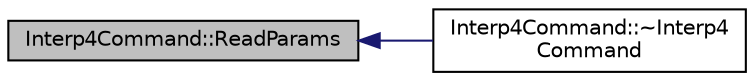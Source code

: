 digraph "Interp4Command::ReadParams"
{
  edge [fontname="Helvetica",fontsize="10",labelfontname="Helvetica",labelfontsize="10"];
  node [fontname="Helvetica",fontsize="10",shape=record];
  rankdir="LR";
  Node1 [label="Interp4Command::ReadParams",height=0.2,width=0.4,color="black", fillcolor="grey75", style="filled", fontcolor="black"];
  Node1 -> Node2 [dir="back",color="midnightblue",fontsize="10",style="solid",fontname="Helvetica"];
  Node2 [label="Interp4Command::~Interp4\lCommand",height=0.2,width=0.4,color="black", fillcolor="white", style="filled",URL="$class_interp4_command.html#a620ba28206850d0bce8dbb2364c73366",tooltip="Destruktor wirtualny ze wzgledu na klasy pochodne. "];
}
